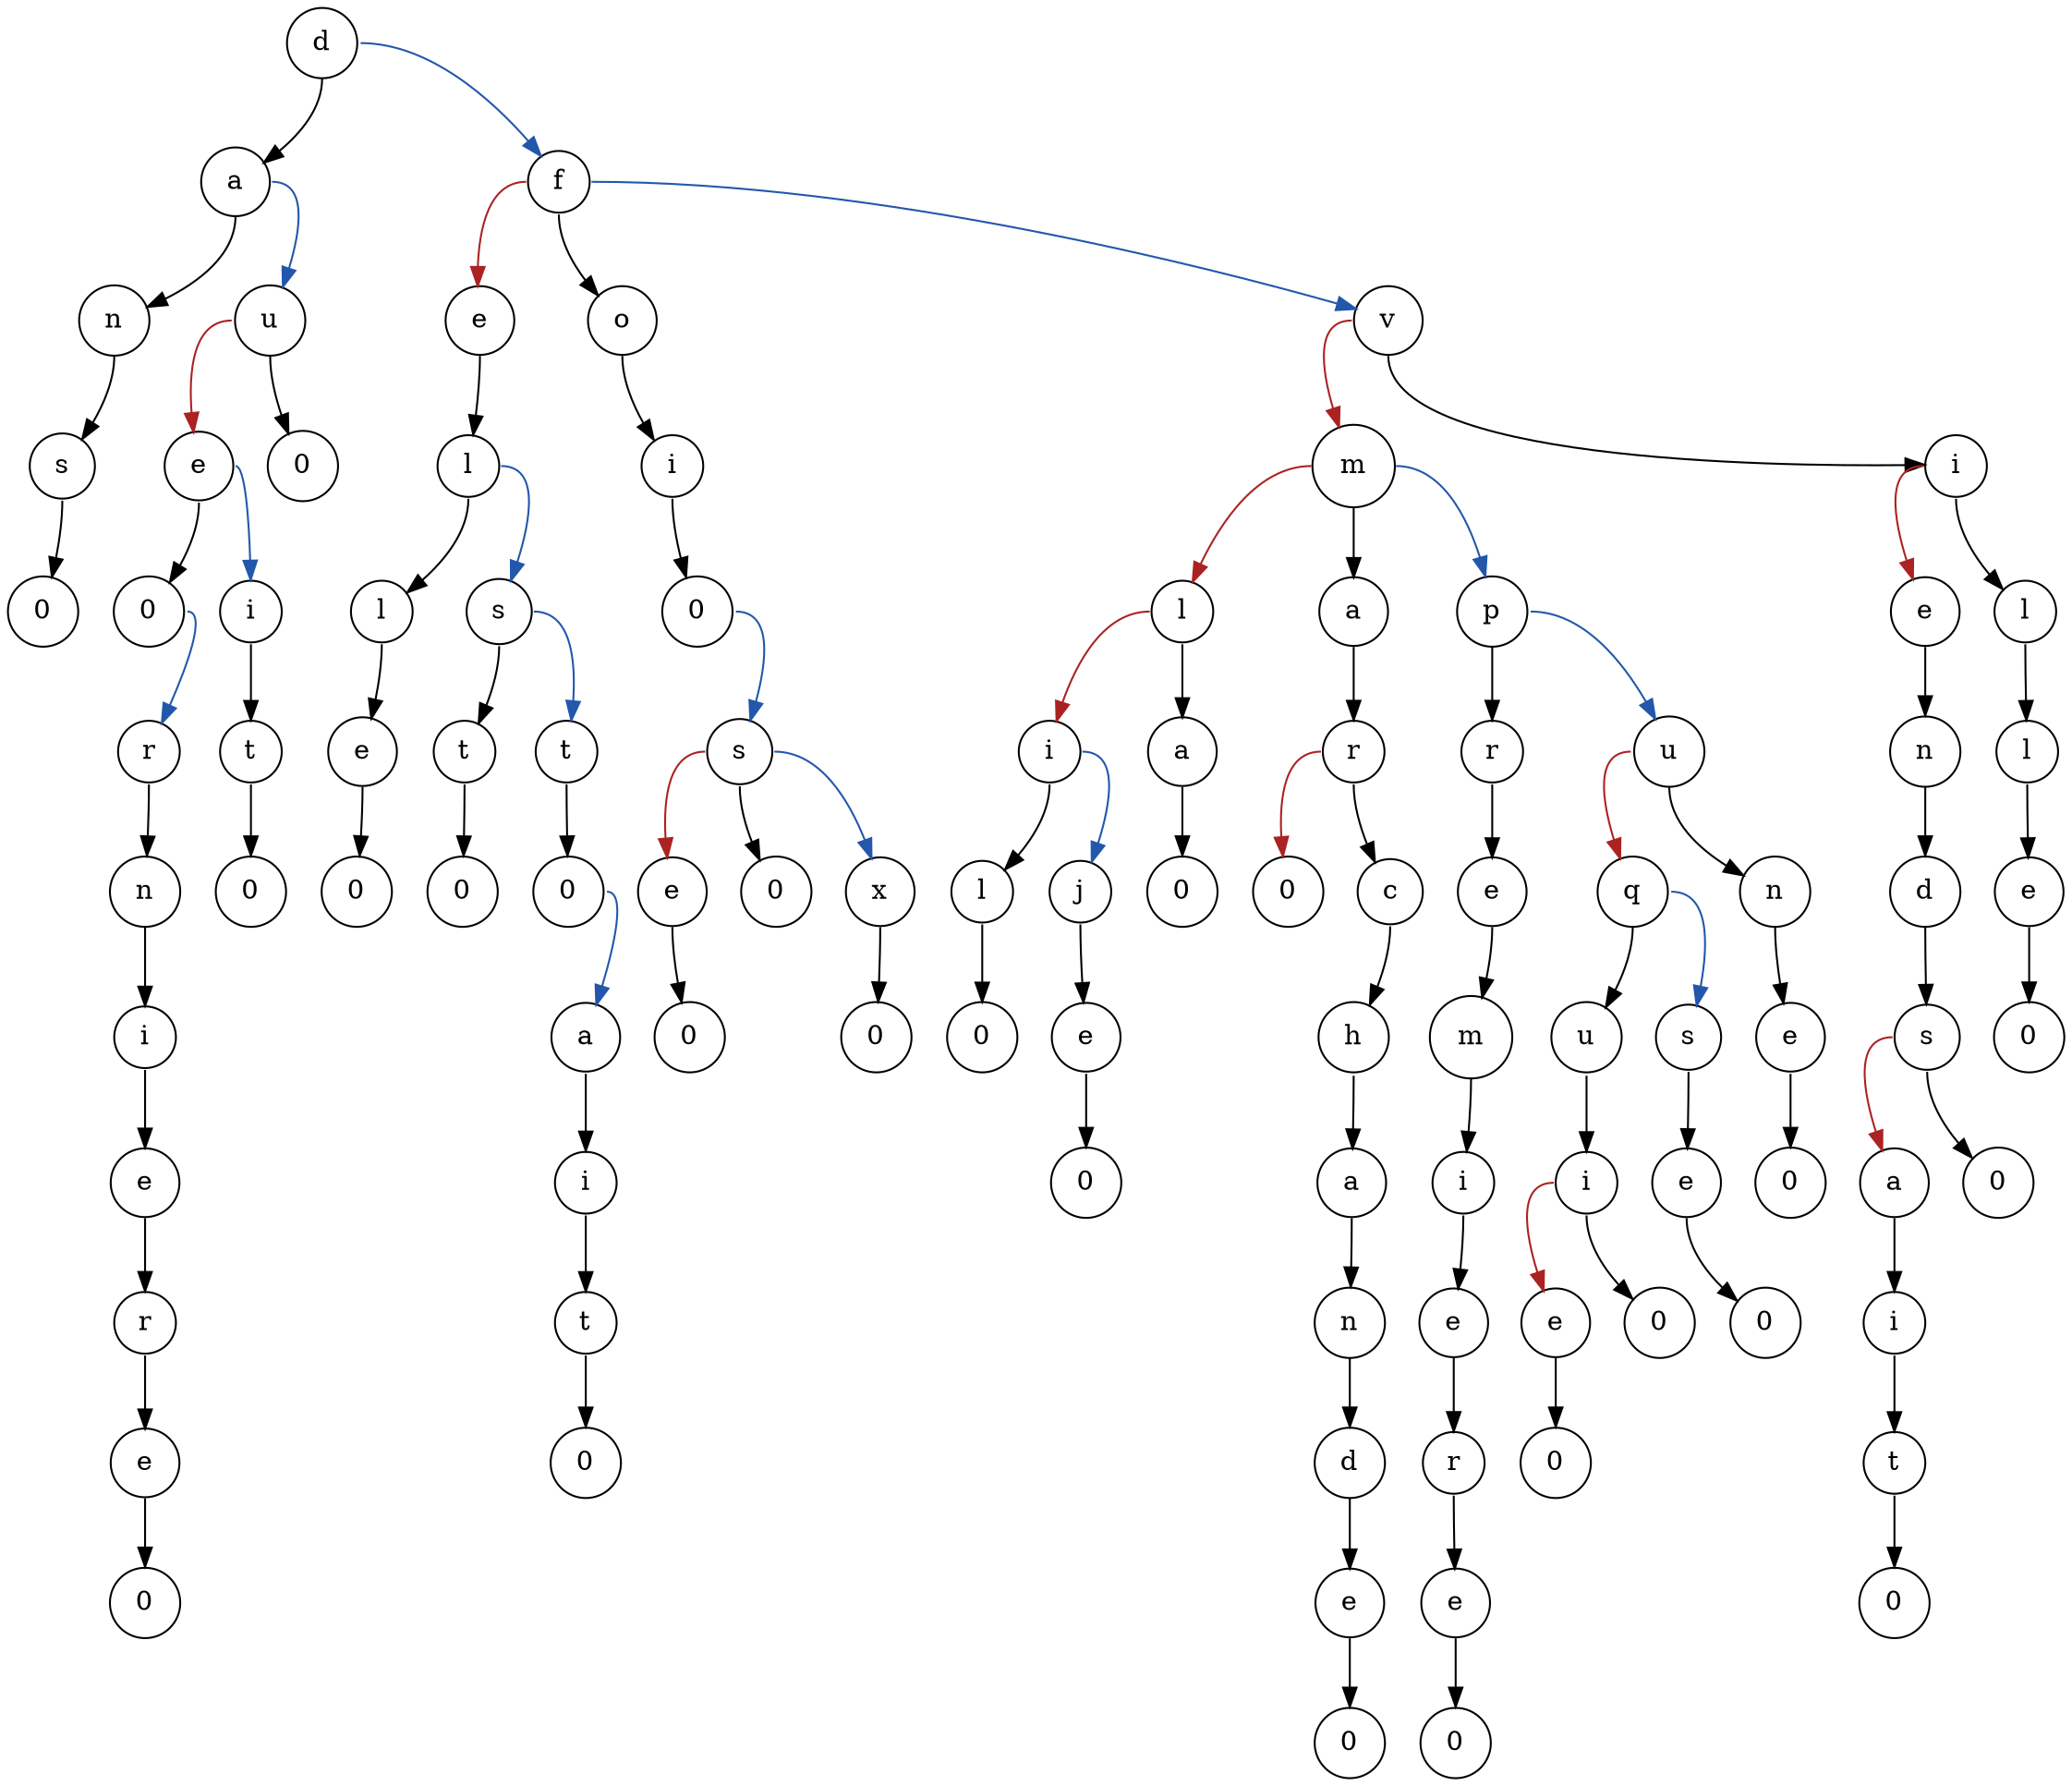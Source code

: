 digraph arbre {
graph [ splines=true]
  node [shape=circle,height=.1]
  

  n0x558c8ee29490 [label="d"]
  n0x558c8ee29490:s -> n0x558c8ee294c0:c  
  n0x558c8ee294c0 [label="a"]
  n0x558c8ee294c0:s -> n0x558c8ee294f0:c  
  n0x558c8ee294f0 [label="n"]
  n0x558c8ee294f0:s -> n0x558c8ee29520:c  
  n0x558c8ee29520 [label="s"]
  n0x558c8ee29520:s -> n0x558c8ee29550:c  
  n0x558c8ee29550 [label="0"]
  n0x558c8ee294c0:e -> n0x558c8ee29580:c [color="#2257ab"]
  n0x558c8ee29580 [label="u"]
  n0x558c8ee29580:w -> n0x558c8ee29b50:c [color="#ab2222"]
  n0x558c8ee29b50 [label="e"]
  n0x558c8ee29b50:s -> n0x558c8ee29b80:c  
  n0x558c8ee29b80 [label="0"]
  n0x558c8ee29b80:e -> n0x558c8ee2a600:c [color="#2257ab"]
  n0x558c8ee2a600 [label="r"]
  n0x558c8ee2a600:s -> n0x558c8ee2a630:c  
  n0x558c8ee2a630 [label="n"]
  n0x558c8ee2a630:s -> n0x558c8ee2a660:c  
  n0x558c8ee2a660 [label="i"]
  n0x558c8ee2a660:s -> n0x558c8ee2a690:c  
  n0x558c8ee2a690 [label="e"]
  n0x558c8ee2a690:s -> n0x558c8ee2a6c0:c  
  n0x558c8ee2a6c0 [label="r"]
  n0x558c8ee2a6c0:s -> n0x558c8ee2a6f0:c  
  n0x558c8ee2a6f0 [label="e"]
  n0x558c8ee2a6f0:s -> n0x558c8ee2a720:c  
  n0x558c8ee2a720 [label="0"]
  n0x558c8ee29b50:e -> n0x558c8ee2a030:c [color="#2257ab"]
  n0x558c8ee2a030 [label="i"]
  n0x558c8ee2a030:s -> n0x558c8ee2a060:c  
  n0x558c8ee2a060 [label="t"]
  n0x558c8ee2a060:s -> n0x558c8ee2a090:c  
  n0x558c8ee2a090 [label="0"]
  n0x558c8ee29580:s -> n0x558c8ee295b0:c  
  n0x558c8ee295b0 [label="0"]
  n0x558c8ee29490:e -> n0x558c8ee295e0:c [color="#2257ab"]
  n0x558c8ee295e0 [label="f"]
  n0x558c8ee295e0:w -> n0x558c8ee29f10:c [color="#ab2222"]
  n0x558c8ee29f10 [label="e"]
  n0x558c8ee29f10:s -> n0x558c8ee29f40:c  
  n0x558c8ee29f40 [label="l"]
  n0x558c8ee29f40:s -> n0x558c8ee29f70:c  
  n0x558c8ee29f70 [label="l"]
  n0x558c8ee29f70:s -> n0x558c8ee29fa0:c  
  n0x558c8ee29fa0 [label="e"]
  n0x558c8ee29fa0:s -> n0x558c8ee29fd0:c  
  n0x558c8ee29fd0 [label="0"]
  n0x558c8ee29f40:e -> n0x558c8ee2a2a0:c [color="#2257ab"]
  n0x558c8ee2a2a0 [label="s"]
  n0x558c8ee2a2a0:s -> n0x558c8ee2a2d0:c  
  n0x558c8ee2a2d0 [label="t"]
  n0x558c8ee2a2d0:s -> n0x558c8ee2a300:c  
  n0x558c8ee2a300 [label="0"]
  n0x558c8ee2a2a0:e -> n0x558c8ee2a3c0:c [color="#2257ab"]
  n0x558c8ee2a3c0 [label="t"]
  n0x558c8ee2a3c0:s -> n0x558c8ee2a3f0:c  
  n0x558c8ee2a3f0 [label="0"]
  n0x558c8ee2a3f0:e -> n0x558c8ee2a480:c [color="#2257ab"]
  n0x558c8ee2a480 [label="a"]
  n0x558c8ee2a480:s -> n0x558c8ee2a4b0:c  
  n0x558c8ee2a4b0 [label="i"]
  n0x558c8ee2a4b0:s -> n0x558c8ee2a4e0:c  
  n0x558c8ee2a4e0 [label="t"]
  n0x558c8ee2a4e0:s -> n0x558c8ee2a510:c  
  n0x558c8ee2a510 [label="0"]
  n0x558c8ee295e0:s -> n0x558c8ee29610:c  
  n0x558c8ee29610 [label="o"]
  n0x558c8ee29610:s -> n0x558c8ee29640:c  
  n0x558c8ee29640 [label="i"]
  n0x558c8ee29640:s -> n0x558c8ee29670:c  
  n0x558c8ee29670 [label="0"]
  n0x558c8ee29670:e -> n0x558c8ee29d00:c [color="#2257ab"]
  n0x558c8ee29d00 [label="s"]
  n0x558c8ee29d00:w -> n0x558c8ee29d60:c [color="#ab2222"]
  n0x558c8ee29d60 [label="e"]
  n0x558c8ee29d60:s -> n0x558c8ee29d90:c  
  n0x558c8ee29d90 [label="0"]
  n0x558c8ee29d00:s -> n0x558c8ee29d30:c  
  n0x558c8ee29d30 [label="0"]
  n0x558c8ee29d00:e -> n0x558c8ee2a1b0:c [color="#2257ab"]
  n0x558c8ee2a1b0 [label="x"]
  n0x558c8ee2a1b0:s -> n0x558c8ee2a1e0:c  
  n0x558c8ee2a1e0 [label="0"]
  n0x558c8ee295e0:e -> n0x558c8ee296a0:c [color="#2257ab"]
  n0x558c8ee296a0 [label="v"]
  n0x558c8ee296a0:w -> n0x558c8ee297c0:c [color="#ab2222"]
  n0x558c8ee297c0 [label="m"]
  n0x558c8ee297c0:w -> n0x558c8ee29bb0:c [color="#ab2222"]
  n0x558c8ee29bb0 [label="l"]
  n0x558c8ee29bb0:w -> n0x558c8ee29e80:c [color="#ab2222"]
  n0x558c8ee29e80 [label="i"]
  n0x558c8ee29e80:s -> n0x558c8ee29eb0:c  
  n0x558c8ee29eb0 [label="l"]
  n0x558c8ee29eb0:s -> n0x558c8ee29ee0:c  
  n0x558c8ee29ee0 [label="0"]
  n0x558c8ee29e80:e -> n0x558c8ee2a330:c [color="#2257ab"]
  n0x558c8ee2a330 [label="j"]
  n0x558c8ee2a330:s -> n0x558c8ee2a360:c  
  n0x558c8ee2a360 [label="e"]
  n0x558c8ee2a360:s -> n0x558c8ee2a390:c  
  n0x558c8ee2a390 [label="0"]
  n0x558c8ee29bb0:s -> n0x558c8ee29be0:c  
  n0x558c8ee29be0 [label="a"]
  n0x558c8ee29be0:s -> n0x558c8ee29c10:c  
  n0x558c8ee29c10 [label="0"]
  n0x558c8ee297c0:s -> n0x558c8ee297f0:c  
  n0x558c8ee297f0 [label="a"]
  n0x558c8ee297f0:s -> n0x558c8ee29820:c  
  n0x558c8ee29820 [label="r"]
  n0x558c8ee29820:w -> n0x558c8ee2a000:c [color="#ab2222"]
  n0x558c8ee2a000 [label="0"]
  n0x558c8ee29820:s -> n0x558c8ee29850:c  
  n0x558c8ee29850 [label="c"]
  n0x558c8ee29850:s -> n0x558c8ee29880:c  
  n0x558c8ee29880 [label="h"]
  n0x558c8ee29880:s -> n0x558c8ee298b0:c  
  n0x558c8ee298b0 [label="a"]
  n0x558c8ee298b0:s -> n0x558c8ee298e0:c  
  n0x558c8ee298e0 [label="n"]
  n0x558c8ee298e0:s -> n0x558c8ee29910:c  
  n0x558c8ee29910 [label="d"]
  n0x558c8ee29910:s -> n0x558c8ee29940:c  
  n0x558c8ee29940 [label="e"]
  n0x558c8ee29940:s -> n0x558c8ee29970:c  
  n0x558c8ee29970 [label="0"]
  n0x558c8ee297c0:e -> n0x558c8ee299a0:c [color="#2257ab"]
  n0x558c8ee299a0 [label="p"]
  n0x558c8ee299a0:s -> n0x558c8ee299d0:c  
  n0x558c8ee299d0 [label="r"]
  n0x558c8ee299d0:s -> n0x558c8ee29a00:c  
  n0x558c8ee29a00 [label="e"]
  n0x558c8ee29a00:s -> n0x558c8ee29a30:c  
  n0x558c8ee29a30 [label="m"]
  n0x558c8ee29a30:s -> n0x558c8ee29a60:c  
  n0x558c8ee29a60 [label="i"]
  n0x558c8ee29a60:s -> n0x558c8ee29a90:c  
  n0x558c8ee29a90 [label="e"]
  n0x558c8ee29a90:s -> n0x558c8ee29ac0:c  
  n0x558c8ee29ac0 [label="r"]
  n0x558c8ee29ac0:s -> n0x558c8ee29af0:c  
  n0x558c8ee29af0 [label="e"]
  n0x558c8ee29af0:s -> n0x558c8ee29b20:c  
  n0x558c8ee29b20 [label="0"]
  n0x558c8ee299a0:e -> n0x558c8ee29c40:c [color="#2257ab"]
  n0x558c8ee29c40 [label="u"]
  n0x558c8ee29c40:w -> n0x558c8ee29dc0:c [color="#ab2222"]
  n0x558c8ee29dc0 [label="q"]
  n0x558c8ee29dc0:s -> n0x558c8ee29df0:c  
  n0x558c8ee29df0 [label="u"]
  n0x558c8ee29df0:s -> n0x558c8ee29e20:c  
  n0x558c8ee29e20 [label="i"]
  n0x558c8ee29e20:w -> n0x558c8ee2a420:c [color="#ab2222"]
  n0x558c8ee2a420 [label="e"]
  n0x558c8ee2a420:s -> n0x558c8ee2a450:c  
  n0x558c8ee2a450 [label="0"]
  n0x558c8ee29e20:s -> n0x558c8ee29e50:c  
  n0x558c8ee29e50 [label="0"]
  n0x558c8ee29dc0:e -> n0x558c8ee2a210:c [color="#2257ab"]
  n0x558c8ee2a210 [label="s"]
  n0x558c8ee2a210:s -> n0x558c8ee2a240:c  
  n0x558c8ee2a240 [label="e"]
  n0x558c8ee2a240:s -> n0x558c8ee2a270:c  
  n0x558c8ee2a270 [label="0"]
  n0x558c8ee29c40:s -> n0x558c8ee29c70:c  
  n0x558c8ee29c70 [label="n"]
  n0x558c8ee29c70:s -> n0x558c8ee29ca0:c  
  n0x558c8ee29ca0 [label="e"]
  n0x558c8ee29ca0:s -> n0x558c8ee29cd0:c  
  n0x558c8ee29cd0 [label="0"]
  n0x558c8ee296a0:s -> n0x558c8ee296d0:c  
  n0x558c8ee296d0 [label="i"]
  n0x558c8ee296d0:w -> n0x558c8ee2a0c0:c [color="#ab2222"]
  n0x558c8ee2a0c0 [label="e"]
  n0x558c8ee2a0c0:s -> n0x558c8ee2a0f0:c  
  n0x558c8ee2a0f0 [label="n"]
  n0x558c8ee2a0f0:s -> n0x558c8ee2a120:c  
  n0x558c8ee2a120 [label="d"]
  n0x558c8ee2a120:s -> n0x558c8ee2a150:c  
  n0x558c8ee2a150 [label="s"]
  n0x558c8ee2a150:w -> n0x558c8ee2a540:c [color="#ab2222"]
  n0x558c8ee2a540 [label="a"]
  n0x558c8ee2a540:s -> n0x558c8ee2a570:c  
  n0x558c8ee2a570 [label="i"]
  n0x558c8ee2a570:s -> n0x558c8ee2a5a0:c  
  n0x558c8ee2a5a0 [label="t"]
  n0x558c8ee2a5a0:s -> n0x558c8ee2a5d0:c  
  n0x558c8ee2a5d0 [label="0"]
  n0x558c8ee2a150:s -> n0x558c8ee2a180:c  
  n0x558c8ee2a180 [label="0"]
  n0x558c8ee296d0:s -> n0x558c8ee29700:c  
  n0x558c8ee29700 [label="l"]
  n0x558c8ee29700:s -> n0x558c8ee29730:c  
  n0x558c8ee29730 [label="l"]
  n0x558c8ee29730:s -> n0x558c8ee29760:c  
  n0x558c8ee29760 [label="e"]
  n0x558c8ee29760:s -> n0x558c8ee29790:c  
  n0x558c8ee29790 [label="0"]

}